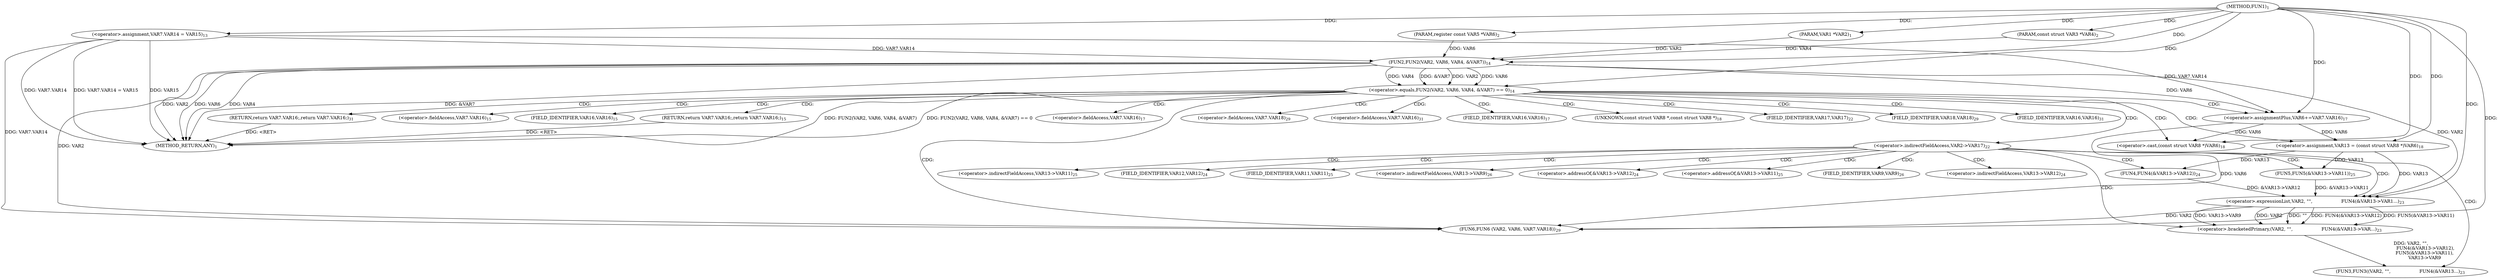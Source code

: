 digraph "FUN1" {  
"8" [label = <(METHOD,FUN1)<SUB>1</SUB>> ]
"77" [label = <(METHOD_RETURN,ANY)<SUB>1</SUB>> ]
"9" [label = <(PARAM,VAR1 *VAR2)<SUB>1</SUB>> ]
"10" [label = <(PARAM,const struct VAR3 *VAR4)<SUB>2</SUB>> ]
"11" [label = <(PARAM,register const VAR5 *VAR6)<SUB>2</SUB>> ]
"15" [label = <(&lt;operator&gt;.assignment,VAR7.VAR14 = VAR15)<SUB>13</SUB>> ]
"34" [label = <(&lt;operator&gt;.assignmentPlus,VAR6+=VAR7.VAR16)<SUB>17</SUB>> ]
"39" [label = <(&lt;operator&gt;.assignment,VAR13 = (const struct VAR8 *)VAR6)<SUB>18</SUB>> ]
"67" [label = <(FUN6,FUN6 (VAR2, VAR6, VAR7.VAR18))<SUB>29</SUB>> ]
"73" [label = <(RETURN,return VAR7.VAR16;,return VAR7.VAR16;)<SUB>31</SUB>> ]
"21" [label = <(&lt;operator&gt;.equals,FUN2(VAR2, VAR6, VAR4, &amp;VAR7) == 0)<SUB>14</SUB>> ]
"30" [label = <(RETURN,return VAR7.VAR16;,return VAR7.VAR16;)<SUB>15</SUB>> ]
"41" [label = <(&lt;operator&gt;.cast,(const struct VAR8 *)VAR6)<SUB>18</SUB>> ]
"49" [label = <(FUN3,FUN3((VAR2, &quot;&quot;,
                    FUN4(&amp;VAR13...)<SUB>23</SUB>> ]
"22" [label = <(FUN2,FUN2(VAR2, VAR6, VAR4, &amp;VAR7))<SUB>14</SUB>> ]
"50" [label = <(&lt;operator&gt;.bracketedPrimary,(VAR2, &quot;&quot;,
                    FUN4(&amp;VAR13-&gt;VAR...)<SUB>23</SUB>> ]
"51" [label = <(&lt;operator&gt;.expressionList,VAR2, &quot;&quot;,
                    FUN4(&amp;VAR13-&gt;VAR1...)<SUB>23</SUB>> ]
"54" [label = <(FUN4,FUN4(&amp;VAR13-&gt;VAR12))<SUB>24</SUB>> ]
"59" [label = <(FUN5,FUN5(&amp;VAR13-&gt;VAR11))<SUB>25</SUB>> ]
"36" [label = <(&lt;operator&gt;.fieldAccess,VAR7.VAR16)<SUB>17</SUB>> ]
"45" [label = <(&lt;operator&gt;.indirectFieldAccess,VAR2-&gt;VAR17)<SUB>22</SUB>> ]
"70" [label = <(&lt;operator&gt;.fieldAccess,VAR7.VAR18)<SUB>29</SUB>> ]
"74" [label = <(&lt;operator&gt;.fieldAccess,VAR7.VAR16)<SUB>31</SUB>> ]
"38" [label = <(FIELD_IDENTIFIER,VAR16,VAR16)<SUB>17</SUB>> ]
"42" [label = <(UNKNOWN,const struct VAR8 *,const struct VAR8 *)<SUB>18</SUB>> ]
"47" [label = <(FIELD_IDENTIFIER,VAR17,VAR17)<SUB>22</SUB>> ]
"72" [label = <(FIELD_IDENTIFIER,VAR18,VAR18)<SUB>29</SUB>> ]
"76" [label = <(FIELD_IDENTIFIER,VAR16,VAR16)<SUB>31</SUB>> ]
"31" [label = <(&lt;operator&gt;.fieldAccess,VAR7.VAR16)<SUB>15</SUB>> ]
"33" [label = <(FIELD_IDENTIFIER,VAR16,VAR16)<SUB>15</SUB>> ]
"64" [label = <(&lt;operator&gt;.indirectFieldAccess,VAR13-&gt;VAR9)<SUB>26</SUB>> ]
"55" [label = <(&lt;operator&gt;.addressOf,&amp;VAR13-&gt;VAR12)<SUB>24</SUB>> ]
"60" [label = <(&lt;operator&gt;.addressOf,&amp;VAR13-&gt;VAR11)<SUB>25</SUB>> ]
"66" [label = <(FIELD_IDENTIFIER,VAR9,VAR9)<SUB>26</SUB>> ]
"56" [label = <(&lt;operator&gt;.indirectFieldAccess,VAR13-&gt;VAR12)<SUB>24</SUB>> ]
"61" [label = <(&lt;operator&gt;.indirectFieldAccess,VAR13-&gt;VAR11)<SUB>25</SUB>> ]
"58" [label = <(FIELD_IDENTIFIER,VAR12,VAR12)<SUB>24</SUB>> ]
"63" [label = <(FIELD_IDENTIFIER,VAR11,VAR11)<SUB>25</SUB>> ]
  "73" -> "77"  [ label = "DDG: &lt;RET&gt;"] 
  "30" -> "77"  [ label = "DDG: &lt;RET&gt;"] 
  "15" -> "77"  [ label = "DDG: VAR7.VAR14"] 
  "15" -> "77"  [ label = "DDG: VAR7.VAR14 = VAR15"] 
  "22" -> "77"  [ label = "DDG: VAR2"] 
  "22" -> "77"  [ label = "DDG: VAR6"] 
  "22" -> "77"  [ label = "DDG: VAR4"] 
  "22" -> "77"  [ label = "DDG: &amp;VAR7"] 
  "21" -> "77"  [ label = "DDG: FUN2(VAR2, VAR6, VAR4, &amp;VAR7)"] 
  "21" -> "77"  [ label = "DDG: FUN2(VAR2, VAR6, VAR4, &amp;VAR7) == 0"] 
  "15" -> "77"  [ label = "DDG: VAR15"] 
  "8" -> "9"  [ label = "DDG: "] 
  "8" -> "10"  [ label = "DDG: "] 
  "8" -> "11"  [ label = "DDG: "] 
  "8" -> "15"  [ label = "DDG: "] 
  "15" -> "34"  [ label = "DDG: VAR7.VAR14"] 
  "8" -> "34"  [ label = "DDG: "] 
  "34" -> "39"  [ label = "DDG: VAR6"] 
  "8" -> "39"  [ label = "DDG: "] 
  "22" -> "34"  [ label = "DDG: VAR6"] 
  "22" -> "67"  [ label = "DDG: VAR2"] 
  "51" -> "67"  [ label = "DDG: VAR2"] 
  "8" -> "67"  [ label = "DDG: "] 
  "34" -> "67"  [ label = "DDG: VAR6"] 
  "15" -> "67"  [ label = "DDG: VAR7.VAR14"] 
  "22" -> "21"  [ label = "DDG: VAR2"] 
  "22" -> "21"  [ label = "DDG: VAR6"] 
  "22" -> "21"  [ label = "DDG: VAR4"] 
  "22" -> "21"  [ label = "DDG: &amp;VAR7"] 
  "8" -> "21"  [ label = "DDG: "] 
  "34" -> "41"  [ label = "DDG: VAR6"] 
  "8" -> "41"  [ label = "DDG: "] 
  "9" -> "22"  [ label = "DDG: VAR2"] 
  "8" -> "22"  [ label = "DDG: "] 
  "11" -> "22"  [ label = "DDG: VAR6"] 
  "10" -> "22"  [ label = "DDG: VAR4"] 
  "15" -> "22"  [ label = "DDG: VAR7.VAR14"] 
  "50" -> "49"  [ label = "DDG: VAR2, &quot;&quot;,
                    FUN4(&amp;VAR13-&gt;VAR12),
                   FUN5(&amp;VAR13-&gt;VAR11),
                   VAR13-&gt;VAR9"] 
  "51" -> "50"  [ label = "DDG: FUN4(&amp;VAR13-&gt;VAR12)"] 
  "51" -> "50"  [ label = "DDG: FUN5(&amp;VAR13-&gt;VAR11)"] 
  "51" -> "50"  [ label = "DDG: VAR13-&gt;VAR9"] 
  "51" -> "50"  [ label = "DDG: VAR2"] 
  "51" -> "50"  [ label = "DDG: &quot;&quot;"] 
  "22" -> "51"  [ label = "DDG: VAR2"] 
  "8" -> "51"  [ label = "DDG: "] 
  "54" -> "51"  [ label = "DDG: &amp;VAR13-&gt;VAR12"] 
  "59" -> "51"  [ label = "DDG: &amp;VAR13-&gt;VAR11"] 
  "39" -> "51"  [ label = "DDG: VAR13"] 
  "39" -> "54"  [ label = "DDG: VAR13"] 
  "39" -> "59"  [ label = "DDG: VAR13"] 
  "21" -> "47"  [ label = "CDG: "] 
  "21" -> "30"  [ label = "CDG: "] 
  "21" -> "34"  [ label = "CDG: "] 
  "21" -> "33"  [ label = "CDG: "] 
  "21" -> "73"  [ label = "CDG: "] 
  "21" -> "42"  [ label = "CDG: "] 
  "21" -> "36"  [ label = "CDG: "] 
  "21" -> "38"  [ label = "CDG: "] 
  "21" -> "72"  [ label = "CDG: "] 
  "21" -> "67"  [ label = "CDG: "] 
  "21" -> "41"  [ label = "CDG: "] 
  "21" -> "70"  [ label = "CDG: "] 
  "21" -> "74"  [ label = "CDG: "] 
  "21" -> "45"  [ label = "CDG: "] 
  "21" -> "76"  [ label = "CDG: "] 
  "21" -> "39"  [ label = "CDG: "] 
  "21" -> "31"  [ label = "CDG: "] 
  "45" -> "58"  [ label = "CDG: "] 
  "45" -> "49"  [ label = "CDG: "] 
  "45" -> "60"  [ label = "CDG: "] 
  "45" -> "61"  [ label = "CDG: "] 
  "45" -> "64"  [ label = "CDG: "] 
  "45" -> "51"  [ label = "CDG: "] 
  "45" -> "66"  [ label = "CDG: "] 
  "45" -> "56"  [ label = "CDG: "] 
  "45" -> "63"  [ label = "CDG: "] 
  "45" -> "50"  [ label = "CDG: "] 
  "45" -> "59"  [ label = "CDG: "] 
  "45" -> "55"  [ label = "CDG: "] 
  "45" -> "54"  [ label = "CDG: "] 
}
